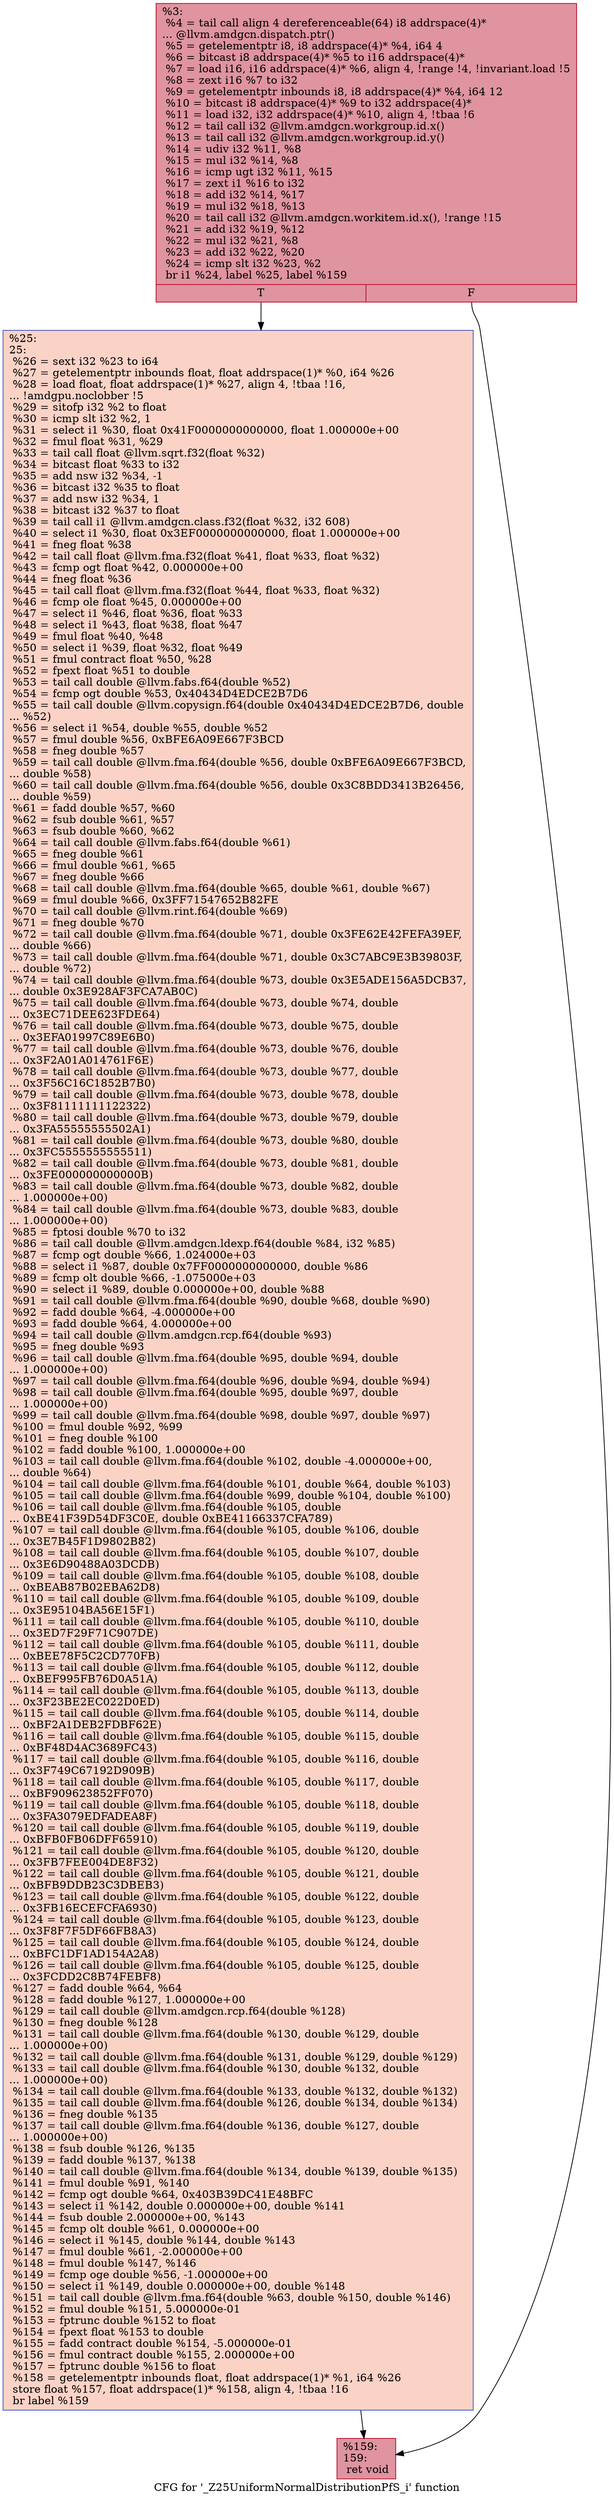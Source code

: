 digraph "CFG for '_Z25UniformNormalDistributionPfS_i' function" {
	label="CFG for '_Z25UniformNormalDistributionPfS_i' function";

	Node0x5f657f0 [shape=record,color="#b70d28ff", style=filled, fillcolor="#b70d2870",label="{%3:\l  %4 = tail call align 4 dereferenceable(64) i8 addrspace(4)*\l... @llvm.amdgcn.dispatch.ptr()\l  %5 = getelementptr i8, i8 addrspace(4)* %4, i64 4\l  %6 = bitcast i8 addrspace(4)* %5 to i16 addrspace(4)*\l  %7 = load i16, i16 addrspace(4)* %6, align 4, !range !4, !invariant.load !5\l  %8 = zext i16 %7 to i32\l  %9 = getelementptr inbounds i8, i8 addrspace(4)* %4, i64 12\l  %10 = bitcast i8 addrspace(4)* %9 to i32 addrspace(4)*\l  %11 = load i32, i32 addrspace(4)* %10, align 4, !tbaa !6\l  %12 = tail call i32 @llvm.amdgcn.workgroup.id.x()\l  %13 = tail call i32 @llvm.amdgcn.workgroup.id.y()\l  %14 = udiv i32 %11, %8\l  %15 = mul i32 %14, %8\l  %16 = icmp ugt i32 %11, %15\l  %17 = zext i1 %16 to i32\l  %18 = add i32 %14, %17\l  %19 = mul i32 %18, %13\l  %20 = tail call i32 @llvm.amdgcn.workitem.id.x(), !range !15\l  %21 = add i32 %19, %12\l  %22 = mul i32 %21, %8\l  %23 = add i32 %22, %20\l  %24 = icmp slt i32 %23, %2\l  br i1 %24, label %25, label %159\l|{<s0>T|<s1>F}}"];
	Node0x5f657f0:s0 -> Node0x5f680a0;
	Node0x5f657f0:s1 -> Node0x5f68130;
	Node0x5f680a0 [shape=record,color="#3d50c3ff", style=filled, fillcolor="#f59c7d70",label="{%25:\l25:                                               \l  %26 = sext i32 %23 to i64\l  %27 = getelementptr inbounds float, float addrspace(1)* %0, i64 %26\l  %28 = load float, float addrspace(1)* %27, align 4, !tbaa !16,\l... !amdgpu.noclobber !5\l  %29 = sitofp i32 %2 to float\l  %30 = icmp slt i32 %2, 1\l  %31 = select i1 %30, float 0x41F0000000000000, float 1.000000e+00\l  %32 = fmul float %31, %29\l  %33 = tail call float @llvm.sqrt.f32(float %32)\l  %34 = bitcast float %33 to i32\l  %35 = add nsw i32 %34, -1\l  %36 = bitcast i32 %35 to float\l  %37 = add nsw i32 %34, 1\l  %38 = bitcast i32 %37 to float\l  %39 = tail call i1 @llvm.amdgcn.class.f32(float %32, i32 608)\l  %40 = select i1 %30, float 0x3EF0000000000000, float 1.000000e+00\l  %41 = fneg float %38\l  %42 = tail call float @llvm.fma.f32(float %41, float %33, float %32)\l  %43 = fcmp ogt float %42, 0.000000e+00\l  %44 = fneg float %36\l  %45 = tail call float @llvm.fma.f32(float %44, float %33, float %32)\l  %46 = fcmp ole float %45, 0.000000e+00\l  %47 = select i1 %46, float %36, float %33\l  %48 = select i1 %43, float %38, float %47\l  %49 = fmul float %40, %48\l  %50 = select i1 %39, float %32, float %49\l  %51 = fmul contract float %50, %28\l  %52 = fpext float %51 to double\l  %53 = tail call double @llvm.fabs.f64(double %52)\l  %54 = fcmp ogt double %53, 0x40434D4EDCE2B7D6\l  %55 = tail call double @llvm.copysign.f64(double 0x40434D4EDCE2B7D6, double\l... %52)\l  %56 = select i1 %54, double %55, double %52\l  %57 = fmul double %56, 0xBFE6A09E667F3BCD\l  %58 = fneg double %57\l  %59 = tail call double @llvm.fma.f64(double %56, double 0xBFE6A09E667F3BCD,\l... double %58)\l  %60 = tail call double @llvm.fma.f64(double %56, double 0x3C8BDD3413B26456,\l... double %59)\l  %61 = fadd double %57, %60\l  %62 = fsub double %61, %57\l  %63 = fsub double %60, %62\l  %64 = tail call double @llvm.fabs.f64(double %61)\l  %65 = fneg double %61\l  %66 = fmul double %61, %65\l  %67 = fneg double %66\l  %68 = tail call double @llvm.fma.f64(double %65, double %61, double %67)\l  %69 = fmul double %66, 0x3FF71547652B82FE\l  %70 = tail call double @llvm.rint.f64(double %69)\l  %71 = fneg double %70\l  %72 = tail call double @llvm.fma.f64(double %71, double 0x3FE62E42FEFA39EF,\l... double %66)\l  %73 = tail call double @llvm.fma.f64(double %71, double 0x3C7ABC9E3B39803F,\l... double %72)\l  %74 = tail call double @llvm.fma.f64(double %73, double 0x3E5ADE156A5DCB37,\l... double 0x3E928AF3FCA7AB0C)\l  %75 = tail call double @llvm.fma.f64(double %73, double %74, double\l... 0x3EC71DEE623FDE64)\l  %76 = tail call double @llvm.fma.f64(double %73, double %75, double\l... 0x3EFA01997C89E6B0)\l  %77 = tail call double @llvm.fma.f64(double %73, double %76, double\l... 0x3F2A01A014761F6E)\l  %78 = tail call double @llvm.fma.f64(double %73, double %77, double\l... 0x3F56C16C1852B7B0)\l  %79 = tail call double @llvm.fma.f64(double %73, double %78, double\l... 0x3F81111111122322)\l  %80 = tail call double @llvm.fma.f64(double %73, double %79, double\l... 0x3FA55555555502A1)\l  %81 = tail call double @llvm.fma.f64(double %73, double %80, double\l... 0x3FC5555555555511)\l  %82 = tail call double @llvm.fma.f64(double %73, double %81, double\l... 0x3FE000000000000B)\l  %83 = tail call double @llvm.fma.f64(double %73, double %82, double\l... 1.000000e+00)\l  %84 = tail call double @llvm.fma.f64(double %73, double %83, double\l... 1.000000e+00)\l  %85 = fptosi double %70 to i32\l  %86 = tail call double @llvm.amdgcn.ldexp.f64(double %84, i32 %85)\l  %87 = fcmp ogt double %66, 1.024000e+03\l  %88 = select i1 %87, double 0x7FF0000000000000, double %86\l  %89 = fcmp olt double %66, -1.075000e+03\l  %90 = select i1 %89, double 0.000000e+00, double %88\l  %91 = tail call double @llvm.fma.f64(double %90, double %68, double %90)\l  %92 = fadd double %64, -4.000000e+00\l  %93 = fadd double %64, 4.000000e+00\l  %94 = tail call double @llvm.amdgcn.rcp.f64(double %93)\l  %95 = fneg double %93\l  %96 = tail call double @llvm.fma.f64(double %95, double %94, double\l... 1.000000e+00)\l  %97 = tail call double @llvm.fma.f64(double %96, double %94, double %94)\l  %98 = tail call double @llvm.fma.f64(double %95, double %97, double\l... 1.000000e+00)\l  %99 = tail call double @llvm.fma.f64(double %98, double %97, double %97)\l  %100 = fmul double %92, %99\l  %101 = fneg double %100\l  %102 = fadd double %100, 1.000000e+00\l  %103 = tail call double @llvm.fma.f64(double %102, double -4.000000e+00,\l... double %64)\l  %104 = tail call double @llvm.fma.f64(double %101, double %64, double %103)\l  %105 = tail call double @llvm.fma.f64(double %99, double %104, double %100)\l  %106 = tail call double @llvm.fma.f64(double %105, double\l... 0xBE41F39D54DF3C0E, double 0xBE41166337CFA789)\l  %107 = tail call double @llvm.fma.f64(double %105, double %106, double\l... 0x3E7B45F1D9802B82)\l  %108 = tail call double @llvm.fma.f64(double %105, double %107, double\l... 0x3E6D90488A03DCDB)\l  %109 = tail call double @llvm.fma.f64(double %105, double %108, double\l... 0xBEAB87B02EBA62D8)\l  %110 = tail call double @llvm.fma.f64(double %105, double %109, double\l... 0x3E95104BA56E15F1)\l  %111 = tail call double @llvm.fma.f64(double %105, double %110, double\l... 0x3ED7F29F71C907DE)\l  %112 = tail call double @llvm.fma.f64(double %105, double %111, double\l... 0xBEE78F5C2CD770FB)\l  %113 = tail call double @llvm.fma.f64(double %105, double %112, double\l... 0xBEF995FB76D0A51A)\l  %114 = tail call double @llvm.fma.f64(double %105, double %113, double\l... 0x3F23BE2EC022D0ED)\l  %115 = tail call double @llvm.fma.f64(double %105, double %114, double\l... 0xBF2A1DEB2FDBF62E)\l  %116 = tail call double @llvm.fma.f64(double %105, double %115, double\l... 0xBF48D4AC3689FC43)\l  %117 = tail call double @llvm.fma.f64(double %105, double %116, double\l... 0x3F749C67192D909B)\l  %118 = tail call double @llvm.fma.f64(double %105, double %117, double\l... 0xBF909623852FF070)\l  %119 = tail call double @llvm.fma.f64(double %105, double %118, double\l... 0x3FA3079EDFADEA8F)\l  %120 = tail call double @llvm.fma.f64(double %105, double %119, double\l... 0xBFB0FB06DFF65910)\l  %121 = tail call double @llvm.fma.f64(double %105, double %120, double\l... 0x3FB7FEE004DE8F32)\l  %122 = tail call double @llvm.fma.f64(double %105, double %121, double\l... 0xBFB9DDB23C3DBEB3)\l  %123 = tail call double @llvm.fma.f64(double %105, double %122, double\l... 0x3FB16ECEFCFA6930)\l  %124 = tail call double @llvm.fma.f64(double %105, double %123, double\l... 0x3F8F7F5DF66FB8A3)\l  %125 = tail call double @llvm.fma.f64(double %105, double %124, double\l... 0xBFC1DF1AD154A2A8)\l  %126 = tail call double @llvm.fma.f64(double %105, double %125, double\l... 0x3FCDD2C8B74FEBF8)\l  %127 = fadd double %64, %64\l  %128 = fadd double %127, 1.000000e+00\l  %129 = tail call double @llvm.amdgcn.rcp.f64(double %128)\l  %130 = fneg double %128\l  %131 = tail call double @llvm.fma.f64(double %130, double %129, double\l... 1.000000e+00)\l  %132 = tail call double @llvm.fma.f64(double %131, double %129, double %129)\l  %133 = tail call double @llvm.fma.f64(double %130, double %132, double\l... 1.000000e+00)\l  %134 = tail call double @llvm.fma.f64(double %133, double %132, double %132)\l  %135 = tail call double @llvm.fma.f64(double %126, double %134, double %134)\l  %136 = fneg double %135\l  %137 = tail call double @llvm.fma.f64(double %136, double %127, double\l... 1.000000e+00)\l  %138 = fsub double %126, %135\l  %139 = fadd double %137, %138\l  %140 = tail call double @llvm.fma.f64(double %134, double %139, double %135)\l  %141 = fmul double %91, %140\l  %142 = fcmp ogt double %64, 0x403B39DC41E48BFC\l  %143 = select i1 %142, double 0.000000e+00, double %141\l  %144 = fsub double 2.000000e+00, %143\l  %145 = fcmp olt double %61, 0.000000e+00\l  %146 = select i1 %145, double %144, double %143\l  %147 = fmul double %61, -2.000000e+00\l  %148 = fmul double %147, %146\l  %149 = fcmp oge double %56, -1.000000e+00\l  %150 = select i1 %149, double 0.000000e+00, double %148\l  %151 = tail call double @llvm.fma.f64(double %63, double %150, double %146)\l  %152 = fmul double %151, 5.000000e-01\l  %153 = fptrunc double %152 to float\l  %154 = fpext float %153 to double\l  %155 = fadd contract double %154, -5.000000e-01\l  %156 = fmul contract double %155, 2.000000e+00\l  %157 = fptrunc double %156 to float\l  %158 = getelementptr inbounds float, float addrspace(1)* %1, i64 %26\l  store float %157, float addrspace(1)* %158, align 4, !tbaa !16\l  br label %159\l}"];
	Node0x5f680a0 -> Node0x5f68130;
	Node0x5f68130 [shape=record,color="#b70d28ff", style=filled, fillcolor="#b70d2870",label="{%159:\l159:                                              \l  ret void\l}"];
}
